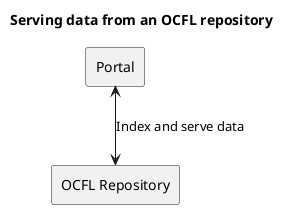 
@startuml
title: Serving data from an OCFL repository

rectangle "Portal" as portal {

}

rectangle "OCFL Repository" as repo {

}

portal <-down-> repo : Index and serve data 

@enduml
